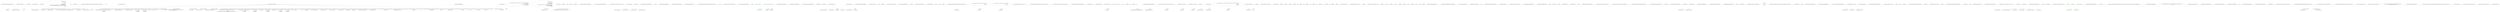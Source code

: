 digraph  {
m0_88 [cluster="QuantConnect.Tests.Brokerages.GDAX.GDAXBrokerageTests.OnMessageFillTest(decimal)", file="GDAXBrokerageTests.cs", label="Entry QuantConnect.Tests.Brokerages.GDAX.GDAXBrokerageTests.OnMessageFillTest(decimal)", span="119-119"];
m0_89 [cluster="QuantConnect.Tests.Brokerages.GDAX.GDAXBrokerageTests.OnMessageFillTest(decimal)", file="GDAXBrokerageTests.cs", label="string json = _matchData", span="121-121"];
m0_94 [cluster="QuantConnect.Tests.Brokerages.GDAX.GDAXBrokerageTests.OnMessageFillTest(decimal)", file="GDAXBrokerageTests.cs", label="GDAXTestsHelpers.AddOrder(_unit, 1, id, orderQuantity)", span="130-130"];
m0_98 [cluster="QuantConnect.Tests.Brokerages.GDAX.GDAXBrokerageTests.OnMessageFillTest(decimal)", file="GDAXBrokerageTests.cs", label="_unit.OrderStatusChanged += (s, e) =>\r\n            {\r\n                Assert.AreEqual(''BTCUSD'', e.Symbol.Value);\r\n                actualFee += e.OrderFee;\r\n                actualQuantity += e.AbsoluteFillQuantity;\r\n\r\n                Assert.AreEqual(actualQuantity != orderQuantity ? Orders.OrderStatus.PartiallyFilled : Orders.OrderStatus.Filled, e.Status);\r\n                Assert.AreEqual(5.23512m, actualQuantity);\r\n                Assert.AreEqual(0.01m, Math.Round(actualFee, 8));\r\n                raised.Set();\r\n            }", span="136-146"];
m0_99 [cluster="QuantConnect.Tests.Brokerages.GDAX.GDAXBrokerageTests.OnMessageFillTest(decimal)", file="GDAXBrokerageTests.cs", label="_unit.OnMessage(_unit, GDAXTestsHelpers.GetArgs(json))", span="148-148"];
m0_101 [cluster="QuantConnect.Tests.Brokerages.GDAX.GDAXBrokerageTests.OnMessageFillTest(decimal)", file="GDAXBrokerageTests.cs", label="Assert.AreEqual(400.23, _unit.Ticks.First().Price)", span="153-153"];
m0_100 [cluster="QuantConnect.Tests.Brokerages.GDAX.GDAXBrokerageTests.OnMessageFillTest(decimal)", file="GDAXBrokerageTests.cs", label="Assert.AreEqual(raised.WaitOne(1000), expectedQuantity != 99)", span="151-151"];
m0_90 [cluster="QuantConnect.Tests.Brokerages.GDAX.GDAXBrokerageTests.OnMessageFillTest(decimal)", file="GDAXBrokerageTests.cs", label="string id = ''132fb6ae-456b-4654-b4e0-d681ac05cea1''", span="122-122"];
m0_92 [cluster="QuantConnect.Tests.Brokerages.GDAX.GDAXBrokerageTests.OnMessageFillTest(decimal)", file="GDAXBrokerageTests.cs", label="json = json.Replace(id, Guid.NewGuid().ToString())", span="126-126"];
m0_93 [cluster="QuantConnect.Tests.Brokerages.GDAX.GDAXBrokerageTests.OnMessageFillTest(decimal)", file="GDAXBrokerageTests.cs", label="decimal orderQuantity = 6.1m", span="129-129"];
m0_95 [cluster="QuantConnect.Tests.Brokerages.GDAX.GDAXBrokerageTests.OnMessageFillTest(decimal)", file="GDAXBrokerageTests.cs", label="ManualResetEvent raised = new ManualResetEvent(false)", span="131-131"];
m0_96 [cluster="QuantConnect.Tests.Brokerages.GDAX.GDAXBrokerageTests.OnMessageFillTest(decimal)", file="GDAXBrokerageTests.cs", label="decimal actualFee = 0", span="133-133"];
m0_97 [cluster="QuantConnect.Tests.Brokerages.GDAX.GDAXBrokerageTests.OnMessageFillTest(decimal)", file="GDAXBrokerageTests.cs", label="decimal actualQuantity = 0", span="134-134"];
m0_91 [cluster="QuantConnect.Tests.Brokerages.GDAX.GDAXBrokerageTests.OnMessageFillTest(decimal)", file="GDAXBrokerageTests.cs", label="expectedQuantity == 99", span="124-124"];
m0_102 [cluster="QuantConnect.Tests.Brokerages.GDAX.GDAXBrokerageTests.OnMessageFillTest(decimal)", file="GDAXBrokerageTests.cs", label="Exit QuantConnect.Tests.Brokerages.GDAX.GDAXBrokerageTests.OnMessageFillTest(decimal)", span="119-119"];
m0_209 [cluster="QuantConnect.Tests.Brokerages.GDAX.GDAXBrokerageTests.GetAccountHoldingsTest()", file="GDAXBrokerageTests.cs", label="Entry QuantConnect.Tests.Brokerages.GDAX.GDAXBrokerageTests.GetAccountHoldingsTest()", span="248-248"];
m0_210 [cluster="QuantConnect.Tests.Brokerages.GDAX.GDAXBrokerageTests.GetAccountHoldingsTest()", file="GDAXBrokerageTests.cs", label="SetupResponse(_holdingData)", span="250-250"];
m0_211 [cluster="QuantConnect.Tests.Brokerages.GDAX.GDAXBrokerageTests.GetAccountHoldingsTest()", file="GDAXBrokerageTests.cs", label="_unit.CachedOrderIDs.TryAdd(1, new Orders.MarketOrder { BrokerId = new List<string> { ''1'' }, Price = 123 })", span="252-252"];
m0_212 [cluster="QuantConnect.Tests.Brokerages.GDAX.GDAXBrokerageTests.GetAccountHoldingsTest()", file="GDAXBrokerageTests.cs", label="var actual = _unit.GetAccountHoldings()", span="254-254"];
m0_213 [cluster="QuantConnect.Tests.Brokerages.GDAX.GDAXBrokerageTests.GetAccountHoldingsTest()", file="GDAXBrokerageTests.cs", label="Assert.AreEqual(2, actual.Count())", span="256-256"];
m0_214 [cluster="QuantConnect.Tests.Brokerages.GDAX.GDAXBrokerageTests.GetAccountHoldingsTest()", file="GDAXBrokerageTests.cs", label="Assert.AreEqual(0.005m, actual.First().Quantity)", span="257-257"];
m0_215 [cluster="QuantConnect.Tests.Brokerages.GDAX.GDAXBrokerageTests.GetAccountHoldingsTest()", file="GDAXBrokerageTests.cs", label="Assert.AreEqual(10m, actual.First().AveragePrice)", span="258-258"];
m0_216 [cluster="QuantConnect.Tests.Brokerages.GDAX.GDAXBrokerageTests.GetAccountHoldingsTest()", file="GDAXBrokerageTests.cs", label="Assert.AreEqual(-0.5m, actual.Last().Quantity)", span="260-260"];
m0_217 [cluster="QuantConnect.Tests.Brokerages.GDAX.GDAXBrokerageTests.GetAccountHoldingsTest()", file="GDAXBrokerageTests.cs", label="Assert.AreEqual(1000m, actual.Last().AveragePrice)", span="261-261"];
m0_218 [cluster="QuantConnect.Tests.Brokerages.GDAX.GDAXBrokerageTests.GetAccountHoldingsTest()", file="GDAXBrokerageTests.cs", label="Exit QuantConnect.Tests.Brokerages.GDAX.GDAXBrokerageTests.GetAccountHoldingsTest()", span="248-248"];
m0_69 [cluster="Unk.Connect", file="GDAXBrokerageTests.cs", label="Entry Unk.Connect", span=""];
m0_57 [cluster="QuantConnect.Tests.Brokerages.GDAX.GDAXBrokerageTests.ConnectTest()", file="GDAXBrokerageTests.cs", label="Entry QuantConnect.Tests.Brokerages.GDAX.GDAXBrokerageTests.ConnectTest()", span="97-97"];
m0_58 [cluster="QuantConnect.Tests.Brokerages.GDAX.GDAXBrokerageTests.ConnectTest()", file="GDAXBrokerageTests.cs", label="_wss.Setup(m => m.Connect()).Verifiable()", span="99-99"];
m0_59 [cluster="QuantConnect.Tests.Brokerages.GDAX.GDAXBrokerageTests.ConnectTest()", file="GDAXBrokerageTests.cs", label="_wss.Setup(m => m.IsOpen).Returns(true)", span="100-100"];
m0_60 [cluster="QuantConnect.Tests.Brokerages.GDAX.GDAXBrokerageTests.ConnectTest()", file="GDAXBrokerageTests.cs", label="_unit.Connect()", span="102-102"];
m0_61 [cluster="QuantConnect.Tests.Brokerages.GDAX.GDAXBrokerageTests.ConnectTest()", file="GDAXBrokerageTests.cs", label="_wss.Verify()", span="103-103"];
m0_62 [cluster="QuantConnect.Tests.Brokerages.GDAX.GDAXBrokerageTests.ConnectTest()", file="GDAXBrokerageTests.cs", label="Exit QuantConnect.Tests.Brokerages.GDAX.GDAXBrokerageTests.ConnectTest()", span="97-97"];
m0_180 [cluster="QuantConnect.Brokerages.GDAX.GDAXBrokerage.GetOpenOrders()", file="GDAXBrokerageTests.cs", label="Entry QuantConnect.Brokerages.GDAX.GDAXBrokerage.GetOpenOrders()", span="138-138"];
m0_106 [cluster="QuantConnect.Tests.Brokerages.GDAX.GDAXTestsHelpers.AddOrder(QuantConnect.Brokerages.GDAX.GDAXBrokerage, int, string, decimal)", file="GDAXBrokerageTests.cs", label="Entry QuantConnect.Tests.Brokerages.GDAX.GDAXTestsHelpers.AddOrder(QuantConnect.Brokerages.GDAX.GDAXBrokerage, int, string, decimal)", span="25-25"];
m0_49 [cluster="Unk.IsTrue", file="GDAXBrokerageTests.cs", label="Entry Unk.IsTrue", span=""];
m0_179 [cluster="System.Collections.Concurrent.ConcurrentDictionary<TKey, TValue>.TryAdd(TKey, TValue)", file="GDAXBrokerageTests.cs", label="Entry System.Collections.Concurrent.ConcurrentDictionary<TKey, TValue>.TryAdd(TKey, TValue)", span="0-0"];
m0_248 [cluster="QuantConnect.Tests.Brokerages.GDAX.GDAXBrokerageTests.SubscribeTest()", file="GDAXBrokerageTests.cs", label="Entry QuantConnect.Tests.Brokerages.GDAX.GDAXBrokerageTests.SubscribeTest()", span="292-292"];
m0_249 [cluster="QuantConnect.Tests.Brokerages.GDAX.GDAXBrokerageTests.SubscribeTest()", color=green, community=0, file="GDAXBrokerageTests.cs", label="string actual = null", prediction=0, span="294-294"];
m0_250 [cluster="QuantConnect.Tests.Brokerages.GDAX.GDAXBrokerageTests.SubscribeTest()", color=green, community=0, file="GDAXBrokerageTests.cs", label="string expected = ''[\''BTC-USD\'',\''BTC-ETH\'']''", prediction=1, span="295-295"];
m0_251 [cluster="QuantConnect.Tests.Brokerages.GDAX.GDAXBrokerageTests.SubscribeTest()", color=green, community=0, file="GDAXBrokerageTests.cs", label="_wss.Setup(w => w.Send(It.IsAny<string>())).Callback<string>(c => actual = c)", prediction=1, span="296-296"];
m0_254 [cluster="QuantConnect.Tests.Brokerages.GDAX.GDAXBrokerageTests.SubscribeTest()", color=green, community=0, file="GDAXBrokerageTests.cs", label="StringAssert.Contains(expected, actual)", prediction=1, span="303-303"];
m0_252 [cluster="QuantConnect.Tests.Brokerages.GDAX.GDAXBrokerageTests.SubscribeTest()", color=green, community=0, file="GDAXBrokerageTests.cs", label="_unit.Ticks.Clear()", prediction=4, span="298-298"];
m0_253 [cluster="QuantConnect.Tests.Brokerages.GDAX.GDAXBrokerageTests.SubscribeTest()", color=green, community=0, file="GDAXBrokerageTests.cs", label="_unit.Subscribe(Mock.Of<LiveNodePacket>(), new[] { Symbol.Create(''BTCUSD'', SecurityType.Forex, Market.GDAX), Symbol.Create(''GBPUSD'', SecurityType.Forex, Market.GDAX),\r\n                Symbol.Create(''BTCETH'', SecurityType.Forex, Market.GDAX)})", prediction=4, span="300-301"];
m0_255 [cluster="QuantConnect.Tests.Brokerages.GDAX.GDAXBrokerageTests.SubscribeTest()", color=green, community=0, file="GDAXBrokerageTests.cs", label="Assert.AreEqual(2, _unit.Ticks.Count())", prediction=4, span="305-305"];
m0_256 [cluster="QuantConnect.Tests.Brokerages.GDAX.GDAXBrokerageTests.SubscribeTest()", color=green, community=0, file="GDAXBrokerageTests.cs", label="Assert.AreEqual(333.98, _unit.Ticks.First().BidPrice)", prediction=4, span="306-306"];
m0_257 [cluster="QuantConnect.Tests.Brokerages.GDAX.GDAXBrokerageTests.SubscribeTest()", color=green, community=0, file="GDAXBrokerageTests.cs", label="Assert.AreEqual(333.99, _unit.Ticks.First().AskPrice)", prediction=4, span="307-307"];
m0_258 [cluster="QuantConnect.Tests.Brokerages.GDAX.GDAXBrokerageTests.SubscribeTest()", color=green, community=0, file="GDAXBrokerageTests.cs", label="Assert.AreEqual(333.985, _unit.Ticks.First().Price)", prediction=4, span="308-308"];
m0_259 [cluster="QuantConnect.Tests.Brokerages.GDAX.GDAXBrokerageTests.SubscribeTest()", file="GDAXBrokerageTests.cs", label="Exit QuantConnect.Tests.Brokerages.GDAX.GDAXBrokerageTests.SubscribeTest()", span="292-292"];
m0_219 [cluster="QuantConnect.Brokerages.GDAX.GDAXBrokerage.GetAccountHoldings()", file="GDAXBrokerageTests.cs", label="Entry QuantConnect.Brokerages.GDAX.GDAXBrokerage.GetAccountHoldings()", span="207-207"];
m0_190 [cluster="QuantConnect.Tests.Brokerages.GDAX.GDAXBrokerageTests.GetCashBalanceTest()", file="GDAXBrokerageTests.cs", label="Entry QuantConnect.Tests.Brokerages.GDAX.GDAXBrokerageTests.GetCashBalanceTest()", span="230-230"];
m0_191 [cluster="QuantConnect.Tests.Brokerages.GDAX.GDAXBrokerageTests.GetCashBalanceTest()", file="GDAXBrokerageTests.cs", label="SetupResponse(_accountsData)", span="232-232"];
m0_192 [cluster="QuantConnect.Tests.Brokerages.GDAX.GDAXBrokerageTests.GetCashBalanceTest()", file="GDAXBrokerageTests.cs", label="var actual = _unit.GetCashBalance()", span="234-234"];
m0_193 [cluster="QuantConnect.Tests.Brokerages.GDAX.GDAXBrokerageTests.GetCashBalanceTest()", file="GDAXBrokerageTests.cs", label="Assert.AreEqual(2, actual.Count())", span="236-236"];
m0_196 [cluster="QuantConnect.Tests.Brokerages.GDAX.GDAXBrokerageTests.GetCashBalanceTest()", file="GDAXBrokerageTests.cs", label="Assert.AreEqual(80.2301373066930000m, usd.Amount)", span="241-241"];
m0_197 [cluster="QuantConnect.Tests.Brokerages.GDAX.GDAXBrokerageTests.GetCashBalanceTest()", file="GDAXBrokerageTests.cs", label="Assert.AreEqual(1, usd.ConversionRate)", span="242-242"];
m0_198 [cluster="QuantConnect.Tests.Brokerages.GDAX.GDAXBrokerageTests.GetCashBalanceTest()", file="GDAXBrokerageTests.cs", label="Assert.AreEqual(1.1, btc.Amount)", span="243-243"];
m0_199 [cluster="QuantConnect.Tests.Brokerages.GDAX.GDAXBrokerageTests.GetCashBalanceTest()", file="GDAXBrokerageTests.cs", label="Assert.AreEqual(333.985m, btc.ConversionRate)", span="244-244"];
m0_194 [cluster="QuantConnect.Tests.Brokerages.GDAX.GDAXBrokerageTests.GetCashBalanceTest()", file="GDAXBrokerageTests.cs", label="var usd = actual.Single(a => a.Symbol == ''USD'')", span="238-238"];
m0_195 [cluster="QuantConnect.Tests.Brokerages.GDAX.GDAXBrokerageTests.GetCashBalanceTest()", file="GDAXBrokerageTests.cs", label="var btc = actual.Single(a => a.Symbol == ''BTC'')", span="239-239"];
m0_200 [cluster="QuantConnect.Tests.Brokerages.GDAX.GDAXBrokerageTests.GetCashBalanceTest()", file="GDAXBrokerageTests.cs", label="Exit QuantConnect.Tests.Brokerages.GDAX.GDAXBrokerageTests.GetCashBalanceTest()", span="230-230"];
m0_8 [cluster="QuantConnect.Tests.Brokerages.GDAX.GDAXBrokerageTests.Setup()", color=green, community=0, file="GDAXBrokerageTests.cs", label="_tickerData = File.ReadAllText(''TestData//gdax_ticker.txt'')", prediction=10, span="60-60"];
m0_157 [cluster="Unk.Any", file="GDAXBrokerageTests.cs", label="Entry Unk.Any", span=""];
m0_23 [cluster="System.Math.Sign(int)", file="GDAXBrokerageTests.cs", label="Entry System.Math.Sign(int)", span="0-0"];
m0_9 [cluster="QuantConnect.Tests.Brokerages.GDAX.GDAXBrokerageTests.Setup()", file="GDAXBrokerageTests.cs", label="_symbol = Symbol.Create(''BTCUSD'', SecurityType.Forex, Market.GDAX)", span="62-62"];
m0_201 [cluster="QuantConnect.Brokerages.GDAX.GDAXBrokerage.GetCashBalance()", file="GDAXBrokerageTests.cs", label="Entry QuantConnect.Brokerages.GDAX.GDAXBrokerage.GetCashBalance()", span="253-253"];
m0_11 [cluster="QuantConnect.Tests.Brokerages.GDAX.GDAXBrokerageTests.Setup()", file="GDAXBrokerageTests.cs", label="_rest.Setup(m => m.Execute(It.Is<IRestRequest>(r => r.Resource.StartsWith(''/orders/'' + _brokerId) || r.Resource.StartsWith(''/orders/'' + _matchBrokerId))))\r\n            .Returns(new RestSharp.RestResponse\r\n            {\r\n                Content = File.ReadAllText(''TestData//gdax_orderById.txt''),\r\n                StatusCode = HttpStatusCode.OK\r\n            })", span="70-75"];
m0_156 [cluster="Unk.SelectMany", file="GDAXBrokerageTests.cs", label="Entry Unk.SelectMany", span=""];
m0_112 [cluster="System.Collections.Generic.IEnumerable<TSource>.First<TSource>()", file="GDAXBrokerageTests.cs", label="Entry System.Collections.Generic.IEnumerable<TSource>.First<TSource>()", span="0-0"];
m0_110 [cluster="System.Threading.WaitHandle.WaitOne(int)", file="GDAXBrokerageTests.cs", label="Entry System.Threading.WaitHandle.WaitOne(int)", span="0-0"];
m0_18 [cluster="Unk.Returns", file="GDAXBrokerageTests.cs", label="Entry Unk.Returns", span=""];
m0_161 [cluster="Unk.Where", file="GDAXBrokerageTests.cs", label="Entry Unk.Where", span=""];
m0_63 [cluster="Unk.Verifiable", file="GDAXBrokerageTests.cs", label="Entry Unk.Verifiable", span=""];
m0_220 [cluster="QuantConnect.Tests.Brokerages.GDAX.GDAXBrokerageTests.CancelOrderTest(System.Net.HttpStatusCode, System.Net.HttpStatusCode, bool)", file="GDAXBrokerageTests.cs", label="Entry QuantConnect.Tests.Brokerages.GDAX.GDAXBrokerageTests.CancelOrderTest(System.Net.HttpStatusCode, System.Net.HttpStatusCode, bool)", span="267-267"];
m0_221 [cluster="QuantConnect.Tests.Brokerages.GDAX.GDAXBrokerageTests.CancelOrderTest(System.Net.HttpStatusCode, System.Net.HttpStatusCode, bool)", file="GDAXBrokerageTests.cs", label="_rest.Setup(m => m.Execute(It.Is<IRestRequest>(r => !r.Resource.EndsWith(''1'')))).Returns(new RestSharp.RestResponse\r\n            {\r\n                StatusCode = code\r\n            })", span="269-272"];
m0_222 [cluster="QuantConnect.Tests.Brokerages.GDAX.GDAXBrokerageTests.CancelOrderTest(System.Net.HttpStatusCode, System.Net.HttpStatusCode, bool)", file="GDAXBrokerageTests.cs", label="_rest.Setup(m => m.Execute(It.Is<IRestRequest>(r => !r.Resource.EndsWith(''2'')))).Returns(new RestSharp.RestResponse\r\n            {\r\n                StatusCode = code2\r\n            })", span="274-277"];
m0_223 [cluster="QuantConnect.Tests.Brokerages.GDAX.GDAXBrokerageTests.CancelOrderTest(System.Net.HttpStatusCode, System.Net.HttpStatusCode, bool)", file="GDAXBrokerageTests.cs", label="var actual = _unit.CancelOrder(new Orders.LimitOrder { BrokerId = new List<string> { ''1'', ''2'' } })", span="279-279"];
m0_224 [cluster="QuantConnect.Tests.Brokerages.GDAX.GDAXBrokerageTests.CancelOrderTest(System.Net.HttpStatusCode, System.Net.HttpStatusCode, bool)", file="GDAXBrokerageTests.cs", label="Assert.AreEqual(expected, actual)", span="281-281"];
m0_225 [cluster="QuantConnect.Tests.Brokerages.GDAX.GDAXBrokerageTests.CancelOrderTest(System.Net.HttpStatusCode, System.Net.HttpStatusCode, bool)", file="GDAXBrokerageTests.cs", label="Exit QuantConnect.Tests.Brokerages.GDAX.GDAXBrokerageTests.CancelOrderTest(System.Net.HttpStatusCode, System.Net.HttpStatusCode, bool)", span="267-267"];
m0_144 [cluster="QuantConnect.Orders.LimitOrder.LimitOrder(QuantConnect.Symbol, decimal, decimal, System.DateTime, string)", file="GDAXBrokerageTests.cs", label="Entry QuantConnect.Orders.LimitOrder.LimitOrder(QuantConnect.Symbol, decimal, decimal, System.DateTime, string)", span="53-53"];
m0_131 [cluster="QuantConnect.Brokerages.GDAX.GDAXBrokerage.GetAuthenticationToken(string, string, string)", file="GDAXBrokerageTests.cs", label="Entry QuantConnect.Brokerages.GDAX.GDAXBrokerage.GetAuthenticationToken(string, string, string)", span="69-69"];
m0_178 [cluster="System.Collections.Generic.List<T>.List()", file="GDAXBrokerageTests.cs", label="Entry System.Collections.Generic.List<T>.List()", span="0-0"];
m0_226 [cluster="QuantConnect.Orders.LimitOrder.LimitOrder()", file="GDAXBrokerageTests.cs", label="Entry QuantConnect.Orders.LimitOrder.LimitOrder()", span="41-41"];
m0_162 [cluster="lambda expression", file="GDAXBrokerageTests.cs", label="Entry lambda expression", span="188-188"];
m0_263 [cluster="lambda expression", file="GDAXBrokerageTests.cs", label="Entry lambda expression", span="296-296"];
m0_267 [cluster="lambda expression", file="GDAXBrokerageTests.cs", label="Entry lambda expression", span="296-296"];
m0_264 [cluster="lambda expression", color=green, community=0, file="GDAXBrokerageTests.cs", label="w.Send(It.IsAny<string>())", prediction=11, span="296-296"];
m0_265 [cluster="lambda expression", file="GDAXBrokerageTests.cs", label="Exit lambda expression", span="296-296"];
m0_268 [cluster="lambda expression", color=green, community=0, file="GDAXBrokerageTests.cs", label="actual = c", prediction=12, span="296-296"];
m0_269 [cluster="lambda expression", file="GDAXBrokerageTests.cs", label="Exit lambda expression", span="296-296"];
m0_152 [cluster="lambda expression", file="GDAXBrokerageTests.cs", label="Assert.IsTrue(orderId == null || _unit.CachedOrderIDs.SelectMany(c => c.Value.BrokerId.Where(b => b == _brokerId)).Any())", span="188-188"];
m0_245 [cluster="lambda expression", file="GDAXBrokerageTests.cs", label="_unit.UpdateOrder(new LimitOrder())", span="288-288"];
m0_20 [cluster="QuantConnect.Algorithm.Examples.MarginCallEventsAlgorithm.OnMarginCall(System.Collections.Generic.List<QuantConnect.Orders.Order>)", file="GDAXBrokerageTests.cs", label=orders, span="66-66"];
m0_29 [cluster="QuantConnect.Algorithm.Examples.MarginCallEventsAlgorithm.OnMarginCallWarning()", file="GDAXBrokerageTests.cs", label="Exit QuantConnect.Algorithm.Examples.MarginCallEventsAlgorithm.OnMarginCallWarning()", span="76-76"];
m0_38 [cluster="lambda expression", file="GDAXBrokerageTests.cs", label="m.Execute(It.Is<IRestRequest>(r => !r.Resource.StartsWith(''/products/'') && !r.Resource.StartsWith(''/orders/'' + _brokerId)))", span="80-80"];
m0_229 [cluster="lambda expression", file="GDAXBrokerageTests.cs", label="m.Execute(It.Is<IRestRequest>(r => !r.Resource.EndsWith(''1'')))", span="269-269"];
m0_236 [cluster="lambda expression", file="GDAXBrokerageTests.cs", label="m.Execute(It.Is<IRestRequest>(r => !r.Resource.EndsWith(''2'')))", span="274-274"];
m0_117 [cluster="lambda expression", file="GDAXBrokerageTests.cs", label="Assert.AreEqual(actualQuantity != orderQuantity ? Orders.OrderStatus.PartiallyFilled : Orders.OrderStatus.Filled, e.Status)", span="142-142"];
m0_114 [cluster="lambda expression", file="GDAXBrokerageTests.cs", label="Assert.AreEqual(''BTCUSD'', e.Symbol.Value)", span="138-138"];
m0_119 [cluster="lambda expression", file="GDAXBrokerageTests.cs", label="Assert.AreEqual(0.01m, Math.Round(actualFee, 8))", span="144-144"];
m0_118 [cluster="lambda expression", file="GDAXBrokerageTests.cs", label="Assert.AreEqual(5.23512m, actualQuantity)", span="143-143"];
m0_147 [cluster="lambda expression", file="GDAXBrokerageTests.cs", label="Assert.AreEqual(status, e.Status)", span="182-182"];
m0_149 [cluster="lambda expression", file="GDAXBrokerageTests.cs", label="Assert.AreEqual(''BTCUSD'', e.Symbol.Value)", span="185-185"];
m0_150 [cluster="lambda expression", file="GDAXBrokerageTests.cs", label="Assert.AreEqual(0.11, e.OrderFee)", span="186-186"];
m0_19 [cluster="QuantConnect.Algorithm.Examples.MarginCallEventsAlgorithm.OnMarginCall(System.Collections.Generic.List<QuantConnect.Orders.Order>)", file="GDAXBrokerageTests.cs", label="Entry QuantConnect.Algorithm.Examples.MarginCallEventsAlgorithm.OnMarginCall(System.Collections.Generic.List<QuantConnect.Orders.Order>)", span="61-61"];
m0_28 [cluster="QuantConnect.Algorithm.Examples.MarginCallEventsAlgorithm.OnMarginCallWarning()", file="GDAXBrokerageTests.cs", label="MarketOrder(''SPY'', shares)", span="85-85"];
m0_37 [cluster="lambda expression", file="GDAXBrokerageTests.cs", label="Entry lambda expression", span="80-80"];
m0_51 [cluster="lambda expression", file="GDAXBrokerageTests.cs", label="Entry lambda expression", span="90-90"];
m0_54 [cluster="lambda expression", file="GDAXBrokerageTests.cs", label="Entry lambda expression", span="92-92"];
m0_66 [cluster="lambda expression", file="GDAXBrokerageTests.cs", label="Entry lambda expression", span="99-99"];
m0_70 [cluster="lambda expression", file="GDAXBrokerageTests.cs", label="Entry lambda expression", span="100-100"];
m0_81 [cluster="lambda expression", file="GDAXBrokerageTests.cs", label="Entry lambda expression", span="109-109"];
m0_85 [cluster="lambda expression", file="GDAXBrokerageTests.cs", label="Entry lambda expression", span="110-110"];
m0_115 [cluster="lambda expression", file="GDAXBrokerageTests.cs", label="actualFee += e.OrderFee", span="139-139"];
m0_116 [cluster="lambda expression", file="GDAXBrokerageTests.cs", label="actualQuantity += e.AbsoluteFillQuantity", span="140-140"];
m0_151 [cluster="lambda expression", file="GDAXBrokerageTests.cs", label="Assert.That((quantity > 0 && e.Direction == Orders.OrderDirection.Buy) || (quantity < 0 && e.Direction == Orders.OrderDirection.Sell))", span="187-187"];
m0_153 [cluster="lambda expression", file="GDAXBrokerageTests.cs", label="raised.Set()", span="190-190"];
m0_158 [cluster="lambda expression", file="GDAXBrokerageTests.cs", label="Entry lambda expression", span="188-188"];
m0_228 [cluster="lambda expression", file="GDAXBrokerageTests.cs", label="Entry lambda expression", span="269-269"];
m0_235 [cluster="lambda expression", file="GDAXBrokerageTests.cs", label="Entry lambda expression", span="274-274"];
m0_244 [cluster="lambda expression", file="GDAXBrokerageTests.cs", label="Entry lambda expression", span="288-288"];
m0_246 [cluster="lambda expression", file="GDAXBrokerageTests.cs", label="Exit lambda expression", span="288-288"];
m0_21 [cluster="QuantConnect.Algorithm.Examples.MarginCallEventsAlgorithm.OnMarginCall(System.Collections.Generic.List<QuantConnect.Orders.Order>)", file="GDAXBrokerageTests.cs", label="order.Quantity = (int)(Math.Sign(order.Quantity) * order.AbsoluteQuantity * 1.1m)", span="69-69"];
m0_24 [cluster="QuantConnect.Algorithm.Examples.MarginCallEventsAlgorithm.OnMarginCallWarning()", file="GDAXBrokerageTests.cs", label="Entry QuantConnect.Algorithm.Examples.MarginCallEventsAlgorithm.OnMarginCallWarning()", span="76-76"];
m0_30 [cluster="string.Format(string, object, object)", file="GDAXBrokerageTests.cs", label="Entry string.Format(string, object, object)", span="0-0"];
m0_31 [cluster="QuantConnect.Algorithm.QCAlgorithm.Error(string)", file="GDAXBrokerageTests.cs", label="Entry QuantConnect.Algorithm.QCAlgorithm.Error(string)", span="897-897"];
m0_39 [cluster="lambda expression", file="GDAXBrokerageTests.cs", label="Exit lambda expression", span="80-80"];
m0_40 [cluster="lambda expression", file="GDAXBrokerageTests.cs", label="Entry lambda expression", span="80-80"];
m0_230 [cluster="lambda expression", file="GDAXBrokerageTests.cs", label="Exit lambda expression", span="269-269"];
m0_231 [cluster="lambda expression", file="GDAXBrokerageTests.cs", label="Entry lambda expression", span="269-269"];
m0_237 [cluster="lambda expression", file="GDAXBrokerageTests.cs", label="Exit lambda expression", span="274-274"];
m0_238 [cluster="lambda expression", file="GDAXBrokerageTests.cs", label="Entry lambda expression", span="274-274"];
m0_113 [cluster="lambda expression", file="GDAXBrokerageTests.cs", label="Entry lambda expression", span="136-146"];
m0_120 [cluster="lambda expression", file="GDAXBrokerageTests.cs", label="raised.Set()", span="145-145"];
m0_146 [cluster="lambda expression", file="GDAXBrokerageTests.cs", label="Entry lambda expression", span="180-191"];
m0_148 [cluster="lambda expression", file="GDAXBrokerageTests.cs", label="orderId != null", span="183-183"];
m0_53 [cluster="lambda expression", file="GDAXBrokerageTests.cs", label="Exit lambda expression", span="90-90"];
m0_52 [cluster="lambda expression", file="GDAXBrokerageTests.cs", label="w.IsOpen", span="90-90"];
m0_56 [cluster="lambda expression", file="GDAXBrokerageTests.cs", label="Exit lambda expression", span="92-92"];
m0_55 [cluster="lambda expression", file="GDAXBrokerageTests.cs", label="w.IsOpen", span="92-92"];
m0_68 [cluster="lambda expression", file="GDAXBrokerageTests.cs", label="Exit lambda expression", span="99-99"];
m0_67 [cluster="lambda expression", file="GDAXBrokerageTests.cs", label="m.Connect()", span="99-99"];
m0_72 [cluster="lambda expression", file="GDAXBrokerageTests.cs", label="Exit lambda expression", span="100-100"];
m0_71 [cluster="lambda expression", file="GDAXBrokerageTests.cs", label="m.IsOpen", span="100-100"];
m0_83 [cluster="lambda expression", file="GDAXBrokerageTests.cs", label="Exit lambda expression", span="109-109"];
m0_82 [cluster="lambda expression", file="GDAXBrokerageTests.cs", label="m.Close()", span="109-109"];
m0_87 [cluster="lambda expression", file="GDAXBrokerageTests.cs", label="Exit lambda expression", span="110-110"];
m0_86 [cluster="lambda expression", file="GDAXBrokerageTests.cs", label="m.IsOpen", span="110-110"];
m0_154 [cluster="lambda expression", file="GDAXBrokerageTests.cs", label="Exit lambda expression", span="180-191"];
m0_160 [cluster="lambda expression", file="GDAXBrokerageTests.cs", label="Exit lambda expression", span="188-188"];
m0_159 [cluster="lambda expression", file="GDAXBrokerageTests.cs", label="c.Value.BrokerId.Where(b => b == _brokerId)", span="188-188"];
m0_203 [cluster="lambda expression", file="GDAXBrokerageTests.cs", label="Entry lambda expression", span="238-238"];
m0_206 [cluster="lambda expression", file="GDAXBrokerageTests.cs", label="Entry lambda expression", span="239-239"];
m0_26 [cluster="QuantConnect.Algorithm.Examples.MarginCallEventsAlgorithm.OnMarginCallWarning()", file="GDAXBrokerageTests.cs", label="var shares = (int)(-spyHoldings * .005m)", span="83-83"];
m0_25 [cluster="QuantConnect.Algorithm.Examples.MarginCallEventsAlgorithm.OnMarginCallWarning()", file="GDAXBrokerageTests.cs", label="var spyHoldings = Securities[''SPY''].Holdings.Quantity", span="82-82"];
m0_33 [cluster="lambda expression", file="GDAXBrokerageTests.cs", label="QuantConnect.Algorithm.Examples.MarginCallEventsAlgorithm", span=""];
m0_32 [cluster="QuantConnect.Algorithm.QCAlgorithm.MarketOrder(string, int, bool, string)", file="GDAXBrokerageTests.cs", label="Entry QuantConnect.Algorithm.QCAlgorithm.MarketOrder(string, int, bool, string)", span="163-163"];
m0_42 [cluster="lambda expression", file="GDAXBrokerageTests.cs", label="Exit lambda expression", span="80-80"];
m0_41 [cluster="lambda expression", file="GDAXBrokerageTests.cs", label="!r.Resource.StartsWith(''/products/'') && !r.Resource.StartsWith(''/orders/'' + _brokerId)", span="80-80"];
m0_233 [cluster="lambda expression", file="GDAXBrokerageTests.cs", label="Exit lambda expression", span="269-269"];
m0_232 [cluster="lambda expression", file="GDAXBrokerageTests.cs", label="!r.Resource.EndsWith(''1'')", span="269-269"];
m0_240 [cluster="lambda expression", file="GDAXBrokerageTests.cs", label="Exit lambda expression", span="274-274"];
m0_239 [cluster="lambda expression", file="GDAXBrokerageTests.cs", label="!r.Resource.EndsWith(''2'')", span="274-274"];
m0_121 [cluster="lambda expression", file="GDAXBrokerageTests.cs", label="Exit lambda expression", span="136-146"];
m0_205 [cluster="lambda expression", file="GDAXBrokerageTests.cs", label="Exit lambda expression", span="238-238"];
m0_204 [cluster="lambda expression", file="GDAXBrokerageTests.cs", label="a.Symbol == ''USD''", span="238-238"];
m0_208 [cluster="lambda expression", file="GDAXBrokerageTests.cs", label="Exit lambda expression", span="239-239"];
m0_207 [cluster="lambda expression", file="GDAXBrokerageTests.cs", label="a.Symbol == ''BTC''", span="239-239"];
m0_163 [cluster="lambda expression", file="GDAXBrokerageTests.cs", label="b == _brokerId", span="188-188"];
m0_164 [cluster="lambda expression", file="GDAXBrokerageTests.cs", label="Exit lambda expression", span="188-188"];
m0_0 [cluster="QuantConnect.Algorithm.Examples.MarginCallEventsAlgorithm.Initialize()", file="GDAXBrokerageTests.cs", label="Entry QuantConnect.Algorithm.Examples.MarginCallEventsAlgorithm.Initialize()", span="32-32"];
m0_7 [cluster="QuantConnect.Algorithm.QCAlgorithm.SetStartDate(int, int, int)", file="GDAXBrokerageTests.cs", label="Entry QuantConnect.Algorithm.QCAlgorithm.SetStartDate(int, int, int)", span="548-548"];
m0_1 [cluster="QuantConnect.Algorithm.Examples.MarginCallEventsAlgorithm.Initialize()", file="GDAXBrokerageTests.cs", label="SetStartDate(2013, 10, 01)", span="34-34"];
m0_2 [cluster="QuantConnect.Algorithm.Examples.MarginCallEventsAlgorithm.Initialize()", file="GDAXBrokerageTests.cs", label="SetEndDate(2013, 12, 11)", span="35-35"];
m0_3 [cluster="QuantConnect.Algorithm.Examples.MarginCallEventsAlgorithm.Initialize()", file="GDAXBrokerageTests.cs", label="SetCash(100000)", span="36-36"];
m0_4 [cluster="QuantConnect.Algorithm.Examples.MarginCallEventsAlgorithm.Initialize()", file="GDAXBrokerageTests.cs", label="AddSecurity(SecurityType.Equity, ''SPY'', Resolution.Second)", span="38-38"];
m0_5 [cluster="QuantConnect.Algorithm.Examples.MarginCallEventsAlgorithm.Initialize()", file="GDAXBrokerageTests.cs", label="Securities[''SPY''].SetLeverage(100)", span="41-41"];
m0_6 [cluster="QuantConnect.Algorithm.Examples.MarginCallEventsAlgorithm.Initialize()", file="GDAXBrokerageTests.cs", label="Exit QuantConnect.Algorithm.Examples.MarginCallEventsAlgorithm.Initialize()", span="32-32"];
m0_10 [cluster="QuantConnect.Algorithm.QCAlgorithm.AddSecurity(QuantConnect.SecurityType, string, QuantConnect.Resolution, bool, bool)", file="GDAXBrokerageTests.cs", label="Entry QuantConnect.Algorithm.QCAlgorithm.AddSecurity(QuantConnect.SecurityType, string, QuantConnect.Resolution, bool, bool)", span="728-728"];
m0_12 [cluster="QuantConnect.Algorithm.Examples.MarginCallEventsAlgorithm.OnData(QuantConnect.Data.Market.TradeBars)", file="GDAXBrokerageTests.cs", label="Entry QuantConnect.Algorithm.Examples.MarginCallEventsAlgorithm.OnData(QuantConnect.Data.Market.TradeBars)", span="48-48"];
m0_107 [cluster="System.Threading.ManualResetEvent.ManualResetEvent(bool)", file="GDAXBrokerageTests.cs", label="Entry System.Threading.ManualResetEvent.ManualResetEvent(bool)", span="0-0"];
m0_64 [cluster="QuantConnect.Brokerages.BaseWebsocketsBrokerage.Connect()", file="GDAXBrokerageTests.cs", label="Entry QuantConnect.Brokerages.BaseWebsocketsBrokerage.Connect()", span="100-100"];
m0_22 [cluster="Unk.>", file="GDAXBrokerageTests.cs", label="Entry Unk.>", span=""];
m0_227 [cluster="QuantConnect.Brokerages.GDAX.GDAXBrokerage.CancelOrder(QuantConnect.Orders.Order)", file="GDAXBrokerageTests.cs", label="Entry QuantConnect.Brokerages.GDAX.GDAXBrokerage.CancelOrder(QuantConnect.Orders.Order)", span="110-110"];
m0_177 [cluster="QuantConnect.Orders.MarketOrder.MarketOrder()", file="GDAXBrokerageTests.cs", label="Entry QuantConnect.Orders.MarketOrder.MarketOrder()", span="28-28"];
m0_241 [cluster="QuantConnect.Tests.Brokerages.GDAX.GDAXBrokerageTests.UpdateOrderTest()", file="GDAXBrokerageTests.cs", label="Entry QuantConnect.Tests.Brokerages.GDAX.GDAXBrokerageTests.UpdateOrderTest()", span="286-286"];
m0_242 [cluster="QuantConnect.Tests.Brokerages.GDAX.GDAXBrokerageTests.UpdateOrderTest()", file="GDAXBrokerageTests.cs", label="Assert.Throws<NotSupportedException>(() => _unit.UpdateOrder(new LimitOrder()))", span="288-288"];
m0_243 [cluster="QuantConnect.Tests.Brokerages.GDAX.GDAXBrokerageTests.UpdateOrderTest()", file="GDAXBrokerageTests.cs", label="Exit QuantConnect.Tests.Brokerages.GDAX.GDAXBrokerageTests.UpdateOrderTest()", span="286-286"];
m0_108 [cluster="QuantConnect.Tests.Brokerages.GDAX.GDAXTestsHelpers.GetArgs(string)", file="GDAXBrokerageTests.cs", label="Entry QuantConnect.Tests.Brokerages.GDAX.GDAXTestsHelpers.GetArgs(string)", span="32-32"];
m0_266 [cluster="Unk.Send", file="GDAXBrokerageTests.cs", label="Entry Unk.Send", span=""];
m0_103 [cluster="System.Guid.NewGuid()", file="GDAXBrokerageTests.cs", label="Entry System.Guid.NewGuid()", span="0-0"];
m0_234 [cluster="Unk.EndsWith", file="GDAXBrokerageTests.cs", label="Entry Unk.EndsWith", span=""];
m0_123 [cluster="System.Threading.EventWaitHandle.Set()", file="GDAXBrokerageTests.cs", label="Entry System.Threading.EventWaitHandle.Set()", span="0-0"];
m0_260 [cluster="System.Collections.Generic.List<T>.Clear()", file="GDAXBrokerageTests.cs", label="Entry System.Collections.Generic.List<T>.Clear()", span="0-0"];
m0_65 [cluster="Unk.Verify", file="GDAXBrokerageTests.cs", label="Entry Unk.Verify", span=""];
m0_189 [cluster="QuantConnect.Brokerages.GDAX.GDAXBrokerage.GetTick(QuantConnect.Symbol)", file="GDAXBrokerageTests.cs", label="Entry QuantConnect.Brokerages.GDAX.GDAXBrokerage.GetTick(QuantConnect.Symbol)", span="216-216"];
m0_247 [cluster="QuantConnect.Brokerages.GDAX.GDAXBrokerage.UpdateOrder(QuantConnect.Orders.Order)", file="GDAXBrokerageTests.cs", label="Entry QuantConnect.Brokerages.GDAX.GDAXBrokerage.UpdateOrder(QuantConnect.Orders.Order)", span="100-100"];
m0_34 [cluster="QuantConnect.Tests.Brokerages.GDAX.GDAXBrokerageTests.SetupResponse(string, System.Net.HttpStatusCode)", file="GDAXBrokerageTests.cs", label="Entry QuantConnect.Tests.Brokerages.GDAX.GDAXBrokerageTests.SetupResponse(string, System.Net.HttpStatusCode)", span="78-78"];
m0_35 [cluster="QuantConnect.Tests.Brokerages.GDAX.GDAXBrokerageTests.SetupResponse(string, System.Net.HttpStatusCode)", file="GDAXBrokerageTests.cs", label="_rest.Setup(m => m.Execute(It.Is<IRestRequest>(r => !r.Resource.StartsWith(''/products/'') && !r.Resource.StartsWith(''/orders/'' + _brokerId)))).Returns(new RestSharp.RestResponse\r\n            {\r\n                Content = body,\r\n                StatusCode = httpStatus\r\n            })", span="80-84"];
m0_36 [cluster="QuantConnect.Tests.Brokerages.GDAX.GDAXBrokerageTests.SetupResponse(string, System.Net.HttpStatusCode)", file="GDAXBrokerageTests.cs", label="Exit QuantConnect.Tests.Brokerages.GDAX.GDAXBrokerageTests.SetupResponse(string, System.Net.HttpStatusCode)", span="78-78"];
m0_145 [cluster="QuantConnect.Brokerages.GDAX.GDAXBrokerage.PlaceOrder(QuantConnect.Orders.Order)", file="GDAXBrokerageTests.cs", label="Entry QuantConnect.Brokerages.GDAX.GDAXBrokerage.PlaceOrder(QuantConnect.Orders.Order)", span="48-48"];
m0_104 [cluster="System.Guid.ToString()", file="GDAXBrokerageTests.cs", label="Entry System.Guid.ToString()", span="0-0"];
m0_183 [cluster="QuantConnect.Tests.Brokerages.GDAX.GDAXBrokerageTests.GetTickTest()", file="GDAXBrokerageTests.cs", label="Entry QuantConnect.Tests.Brokerages.GDAX.GDAXBrokerageTests.GetTickTest()", span="219-219"];
m0_184 [cluster="QuantConnect.Tests.Brokerages.GDAX.GDAXBrokerageTests.GetTickTest()", file="GDAXBrokerageTests.cs", label="var actual = _unit.GetTick(_symbol)", span="221-221"];
m0_185 [cluster="QuantConnect.Tests.Brokerages.GDAX.GDAXBrokerageTests.GetTickTest()", file="GDAXBrokerageTests.cs", label="Assert.AreEqual(333.98m, actual.BidPrice)", span="222-222"];
m0_186 [cluster="QuantConnect.Tests.Brokerages.GDAX.GDAXBrokerageTests.GetTickTest()", file="GDAXBrokerageTests.cs", label="Assert.AreEqual(333.99m, actual.AskPrice)", span="223-223"];
m0_187 [cluster="QuantConnect.Tests.Brokerages.GDAX.GDAXBrokerageTests.GetTickTest()", file="GDAXBrokerageTests.cs", label="Assert.AreEqual(5957.11914015, actual.Quantity)", span="225-225"];
m0_188 [cluster="QuantConnect.Tests.Brokerages.GDAX.GDAXBrokerageTests.GetTickTest()", file="GDAXBrokerageTests.cs", label="Exit QuantConnect.Tests.Brokerages.GDAX.GDAXBrokerageTests.GetTickTest()", span="219-219"];
m0_43 [cluster="QuantConnect.Tests.Brokerages.GDAX.GDAXBrokerageTests.IsConnectedTest()", file="GDAXBrokerageTests.cs", label="Entry QuantConnect.Tests.Brokerages.GDAX.GDAXBrokerageTests.IsConnectedTest()", span="88-88"];
m0_44 [cluster="QuantConnect.Tests.Brokerages.GDAX.GDAXBrokerageTests.IsConnectedTest()", file="GDAXBrokerageTests.cs", label="_wss.Setup(w => w.IsOpen).Returns(true)", span="90-90"];
m0_45 [cluster="QuantConnect.Tests.Brokerages.GDAX.GDAXBrokerageTests.IsConnectedTest()", file="GDAXBrokerageTests.cs", label="Assert.IsTrue(_unit.IsConnected)", span="91-91"];
m0_46 [cluster="QuantConnect.Tests.Brokerages.GDAX.GDAXBrokerageTests.IsConnectedTest()", file="GDAXBrokerageTests.cs", label="_wss.Setup(w => w.IsOpen).Returns(false)", span="92-92"];
m0_47 [cluster="QuantConnect.Tests.Brokerages.GDAX.GDAXBrokerageTests.IsConnectedTest()", file="GDAXBrokerageTests.cs", label="Assert.IsFalse(_unit.IsConnected)", span="93-93"];
m0_48 [cluster="QuantConnect.Tests.Brokerages.GDAX.GDAXBrokerageTests.IsConnectedTest()", file="GDAXBrokerageTests.cs", label="Exit QuantConnect.Tests.Brokerages.GDAX.GDAXBrokerageTests.IsConnectedTest()", span="88-88"];
m0_111 [cluster="Unk.AreEqual", file="GDAXBrokerageTests.cs", label="Entry Unk.AreEqual", span=""];
m0_17 [cluster="RestSharp.RestResponse.cstr", file="GDAXBrokerageTests.cs", label="Entry RestSharp.RestResponse.cstr", span=""];
m0_133 [cluster="QuantConnect.Tests.Brokerages.GDAX.GDAXBrokerageTests.PlaceOrderTest(string, System.Net.HttpStatusCode, QuantConnect.Orders.OrderStatus, decimal, decimal)", file="GDAXBrokerageTests.cs", label="Entry QuantConnect.Tests.Brokerages.GDAX.GDAXBrokerageTests.PlaceOrderTest(string, System.Net.HttpStatusCode, QuantConnect.Orders.OrderStatus, decimal, decimal)", span="170-170"];
m0_135 [cluster="QuantConnect.Tests.Brokerages.GDAX.GDAXBrokerageTests.PlaceOrderTest(string, System.Net.HttpStatusCode, QuantConnect.Orders.OrderStatus, decimal, decimal)", file="GDAXBrokerageTests.cs", label="SetupResponse(JsonConvert.SerializeObject(response), httpStatus)", span="177-177"];
m0_137 [cluster="QuantConnect.Tests.Brokerages.GDAX.GDAXBrokerageTests.PlaceOrderTest(string, System.Net.HttpStatusCode, QuantConnect.Orders.OrderStatus, decimal, decimal)", file="GDAXBrokerageTests.cs", label="_unit.OrderStatusChanged += (s, e) =>\r\n            {\r\n                Assert.AreEqual(status, e.Status);\r\n                if (orderId != null)\r\n                {\r\n                    Assert.AreEqual(''BTCUSD'', e.Symbol.Value);\r\n                    Assert.AreEqual(0.11, e.OrderFee);\r\n                    Assert.That((quantity > 0 && e.Direction == Orders.OrderDirection.Buy) || (quantity < 0 && e.Direction == Orders.OrderDirection.Sell));\r\n                    Assert.IsTrue(orderId == null || _unit.CachedOrderIDs.SelectMany(c => c.Value.BrokerId.Where(b => b == _brokerId)).Any());\r\n                }\r\n                raised.Set();\r\n            }", span="180-191"];
m0_138 [cluster="QuantConnect.Tests.Brokerages.GDAX.GDAXBrokerageTests.PlaceOrderTest(string, System.Net.HttpStatusCode, QuantConnect.Orders.OrderStatus, decimal, decimal)", file="GDAXBrokerageTests.cs", label="bool actual = _unit.PlaceOrder(new Orders.LimitOrder(_symbol, quantity, price, DateTime.UtcNow))", span="192-192"];
m0_134 [cluster="QuantConnect.Tests.Brokerages.GDAX.GDAXBrokerageTests.PlaceOrderTest(string, System.Net.HttpStatusCode, QuantConnect.Orders.OrderStatus, decimal, decimal)", file="GDAXBrokerageTests.cs", label="var response = new\r\n            {\r\n                id = _brokerId,\r\n                fill_fees = ''0.11''\r\n            }", span="172-176"];
m0_136 [cluster="QuantConnect.Tests.Brokerages.GDAX.GDAXBrokerageTests.PlaceOrderTest(string, System.Net.HttpStatusCode, QuantConnect.Orders.OrderStatus, decimal, decimal)", file="GDAXBrokerageTests.cs", label="ManualResetEvent raised = new ManualResetEvent(false)", span="179-179"];
m0_139 [cluster="QuantConnect.Tests.Brokerages.GDAX.GDAXBrokerageTests.PlaceOrderTest(string, System.Net.HttpStatusCode, QuantConnect.Orders.OrderStatus, decimal, decimal)", file="GDAXBrokerageTests.cs", label="Assert.IsTrue(actual || (orderId == null && !actual))", span="194-194"];
m0_140 [cluster="QuantConnect.Tests.Brokerages.GDAX.GDAXBrokerageTests.PlaceOrderTest(string, System.Net.HttpStatusCode, QuantConnect.Orders.OrderStatus, decimal, decimal)", file="GDAXBrokerageTests.cs", label="Assert.IsTrue(raised.WaitOne(1000))", span="195-195"];
m0_141 [cluster="QuantConnect.Tests.Brokerages.GDAX.GDAXBrokerageTests.PlaceOrderTest(string, System.Net.HttpStatusCode, QuantConnect.Orders.OrderStatus, decimal, decimal)", file="GDAXBrokerageTests.cs", label="Exit QuantConnect.Tests.Brokerages.GDAX.GDAXBrokerageTests.PlaceOrderTest(string, System.Net.HttpStatusCode, QuantConnect.Orders.OrderStatus, decimal, decimal)", span="170-170"];
m0_122 [cluster="System.Math.Round(decimal, int)", file="GDAXBrokerageTests.cs", label="Entry System.Math.Round(decimal, int)", span="0-0"];
m0_155 [cluster="Unk.That", file="GDAXBrokerageTests.cs", label="Entry Unk.That", span=""];
m0_13 [cluster="QuantConnect.Algorithm.Examples.MarginCallEventsAlgorithm.OnData(QuantConnect.Data.Market.TradeBars)", file="GDAXBrokerageTests.cs", label="!Portfolio.Invested", span="50-50"];
m0_73 [cluster="QuantConnect.Tests.Brokerages.GDAX.GDAXBrokerageTests.DisconnectTest()", file="GDAXBrokerageTests.cs", label="Entry QuantConnect.Tests.Brokerages.GDAX.GDAXBrokerageTests.DisconnectTest()", span="107-107"];
m0_74 [cluster="QuantConnect.Tests.Brokerages.GDAX.GDAXBrokerageTests.DisconnectTest()", file="GDAXBrokerageTests.cs", label="_wss.Setup(m => m.Close()).Verifiable()", span="109-109"];
m0_75 [cluster="QuantConnect.Tests.Brokerages.GDAX.GDAXBrokerageTests.DisconnectTest()", file="GDAXBrokerageTests.cs", label="_wss.Setup(m => m.IsOpen).Returns(true)", span="110-110"];
m0_76 [cluster="QuantConnect.Tests.Brokerages.GDAX.GDAXBrokerageTests.DisconnectTest()", file="GDAXBrokerageTests.cs", label="_unit.Connect()", span="111-111"];
m0_77 [cluster="QuantConnect.Tests.Brokerages.GDAX.GDAXBrokerageTests.DisconnectTest()", file="GDAXBrokerageTests.cs", label="_unit.Disconnect()", span="112-112"];
m0_78 [cluster="QuantConnect.Tests.Brokerages.GDAX.GDAXBrokerageTests.DisconnectTest()", file="GDAXBrokerageTests.cs", label="_wss.Verify()", span="113-113"];
m0_79 [cluster="QuantConnect.Tests.Brokerages.GDAX.GDAXBrokerageTests.DisconnectTest()", file="GDAXBrokerageTests.cs", label="Exit QuantConnect.Tests.Brokerages.GDAX.GDAXBrokerageTests.DisconnectTest()", span="107-107"];
m0_124 [cluster="QuantConnect.Tests.Brokerages.GDAX.GDAXBrokerageTests.GetAuthenticationTokenTest()", file="GDAXBrokerageTests.cs", label="Entry QuantConnect.Tests.Brokerages.GDAX.GDAXBrokerageTests.GetAuthenticationTokenTest()", span="157-157"];
m0_125 [cluster="QuantConnect.Tests.Brokerages.GDAX.GDAXBrokerageTests.GetAuthenticationTokenTest()", file="GDAXBrokerageTests.cs", label="var actual = _unit.GetAuthenticationToken('''', ''POST'', ''http://localhost'')", span="159-159"];
m0_128 [cluster="QuantConnect.Tests.Brokerages.GDAX.GDAXBrokerageTests.GetAuthenticationTokenTest()", file="GDAXBrokerageTests.cs", label="Assert.AreEqual(''pass'', actual.Passphrase)", span="163-163"];
m0_129 [cluster="QuantConnect.Tests.Brokerages.GDAX.GDAXBrokerageTests.GetAuthenticationTokenTest()", file="GDAXBrokerageTests.cs", label="Assert.AreEqual(''abc'', actual.Key)", span="164-164"];
m0_126 [cluster="QuantConnect.Tests.Brokerages.GDAX.GDAXBrokerageTests.GetAuthenticationTokenTest()", file="GDAXBrokerageTests.cs", label="Assert.IsFalse(string.IsNullOrEmpty(actual.Signature))", span="161-161"];
m0_127 [cluster="QuantConnect.Tests.Brokerages.GDAX.GDAXBrokerageTests.GetAuthenticationTokenTest()", file="GDAXBrokerageTests.cs", label="Assert.IsFalse(string.IsNullOrEmpty(actual.Timestamp))", span="162-162"];
m0_130 [cluster="QuantConnect.Tests.Brokerages.GDAX.GDAXBrokerageTests.GetAuthenticationTokenTest()", file="GDAXBrokerageTests.cs", label="Exit QuantConnect.Tests.Brokerages.GDAX.GDAXBrokerageTests.GetAuthenticationTokenTest()", span="157-157"];
m0_181 [cluster="System.Collections.Generic.IEnumerable<TSource>.Count<TSource>()", file="GDAXBrokerageTests.cs", label="Entry System.Collections.Generic.IEnumerable<TSource>.Count<TSource>()", span="0-0"];
m0_261 [cluster="Unk.Subscribe", file="GDAXBrokerageTests.cs", label="Entry Unk.Subscribe", span=""];
m0_202 [cluster="Unk.Single", file="GDAXBrokerageTests.cs", label="Entry Unk.Single", span=""];
m0_14 [cluster="QuantConnect.Algorithm.Examples.MarginCallEventsAlgorithm.OnData(QuantConnect.Data.Market.TradeBars)", file="GDAXBrokerageTests.cs", label="Liquidate()", span="52-52"];
m0_143 [cluster="Unk.SetupResponse", file="GDAXBrokerageTests.cs", label="Entry Unk.SetupResponse", span=""];
m0_109 [cluster="QuantConnect.Brokerages.GDAX.GDAXBrokerage.OnMessage(object, MessageReceivedEventArgs)", file="GDAXBrokerageTests.cs", label="Entry QuantConnect.Brokerages.GDAX.GDAXBrokerage.OnMessage(object, MessageReceivedEventArgs)", span="73-73"];
m0_142 [cluster="Unk.SerializeObject", file="GDAXBrokerageTests.cs", label="Entry Unk.SerializeObject", span=""];
m0_182 [cluster="System.Collections.Generic.IEnumerable<TSource>.Last<TSource>()", file="GDAXBrokerageTests.cs", label="Entry System.Collections.Generic.IEnumerable<TSource>.Last<TSource>()", span="0-0"];
m0_27 [cluster="Unk.StartsWith", file="GDAXBrokerageTests.cs", label="Entry Unk.StartsWith", span=""];
m0_50 [cluster="Unk.IsFalse", file="GDAXBrokerageTests.cs", label="Entry Unk.IsFalse", span=""];
m0_16 [cluster="QuantConnect.Algorithm.Examples.MarginCallEventsAlgorithm.OnData(QuantConnect.Data.Market.TradeBars)", file="GDAXBrokerageTests.cs", label="Exit QuantConnect.Algorithm.Examples.MarginCallEventsAlgorithm.OnData(QuantConnect.Data.Market.TradeBars)", span="48-48"];
m0_15 [cluster="QuantConnect.Algorithm.Examples.MarginCallEventsAlgorithm.OnData(QuantConnect.Data.Market.TradeBars)", file="GDAXBrokerageTests.cs", label="SetHoldings(''SPY'', 1)", span="53-53"];
m0_105 [cluster="string.Replace(string, string)", file="GDAXBrokerageTests.cs", label="Entry string.Replace(string, string)", span="0-0"];
m0_84 [cluster="Unk.Close", file="GDAXBrokerageTests.cs", label="Entry Unk.Close", span=""];
m0_80 [cluster="QuantConnect.Brokerages.GDAX.GDAXBrokerage.Disconnect()", file="GDAXBrokerageTests.cs", label="Entry QuantConnect.Brokerages.GDAX.GDAXBrokerage.Disconnect()", span="129-129"];
m0_165 [cluster="QuantConnect.Tests.Brokerages.GDAX.GDAXBrokerageTests.GetOpenOrdersTest()", file="GDAXBrokerageTests.cs", label="Entry QuantConnect.Tests.Brokerages.GDAX.GDAXBrokerageTests.GetOpenOrdersTest()", span="199-199"];
m0_166 [cluster="QuantConnect.Tests.Brokerages.GDAX.GDAXBrokerageTests.GetOpenOrdersTest()", file="GDAXBrokerageTests.cs", label="SetupResponse(_openOrderData)", span="201-201"];
m0_167 [cluster="QuantConnect.Tests.Brokerages.GDAX.GDAXBrokerageTests.GetOpenOrdersTest()", file="GDAXBrokerageTests.cs", label="_unit.CachedOrderIDs.TryAdd(1, new Orders.MarketOrder { BrokerId = new List<string> { ''1'' }, Price = 123 })", span="203-203"];
m0_168 [cluster="QuantConnect.Tests.Brokerages.GDAX.GDAXBrokerageTests.GetOpenOrdersTest()", file="GDAXBrokerageTests.cs", label="var actual = _unit.GetOpenOrders()", span="205-205"];
m0_169 [cluster="QuantConnect.Tests.Brokerages.GDAX.GDAXBrokerageTests.GetOpenOrdersTest()", file="GDAXBrokerageTests.cs", label="Assert.AreEqual(2, actual.Count())", span="207-207"];
m0_170 [cluster="QuantConnect.Tests.Brokerages.GDAX.GDAXBrokerageTests.GetOpenOrdersTest()", file="GDAXBrokerageTests.cs", label="Assert.AreEqual(0.01, actual.First().Quantity)", span="208-208"];
m0_171 [cluster="QuantConnect.Tests.Brokerages.GDAX.GDAXBrokerageTests.GetOpenOrdersTest()", file="GDAXBrokerageTests.cs", label="Assert.AreEqual(OrderDirection.Buy, actual.First().Direction)", span="209-209"];
m0_172 [cluster="QuantConnect.Tests.Brokerages.GDAX.GDAXBrokerageTests.GetOpenOrdersTest()", file="GDAXBrokerageTests.cs", label="Assert.AreEqual(0.1, actual.First().Price)", span="210-210"];
m0_173 [cluster="QuantConnect.Tests.Brokerages.GDAX.GDAXBrokerageTests.GetOpenOrdersTest()", file="GDAXBrokerageTests.cs", label="Assert.AreEqual(-1, actual.Last().Quantity)", span="212-212"];
m0_174 [cluster="QuantConnect.Tests.Brokerages.GDAX.GDAXBrokerageTests.GetOpenOrdersTest()", file="GDAXBrokerageTests.cs", label="Assert.AreEqual(OrderDirection.Sell, actual.Last().Direction)", span="213-213"];
m0_175 [cluster="QuantConnect.Tests.Brokerages.GDAX.GDAXBrokerageTests.GetOpenOrdersTest()", file="GDAXBrokerageTests.cs", label="Assert.AreEqual(1, actual.Last().Price)", span="214-214"];
m0_176 [cluster="QuantConnect.Tests.Brokerages.GDAX.GDAXBrokerageTests.GetOpenOrdersTest()", file="GDAXBrokerageTests.cs", label="Exit QuantConnect.Tests.Brokerages.GDAX.GDAXBrokerageTests.GetOpenOrdersTest()", span="199-199"];
m0_262 [cluster="Unk.Contains", file="GDAXBrokerageTests.cs", label="Entry Unk.Contains", span=""];
m0_132 [cluster="string.IsNullOrEmpty(string)", file="GDAXBrokerageTests.cs", label="Entry string.IsNullOrEmpty(string)", span="0-0"];
m0_270 [cluster="QuantConnect.Tests.Brokerages.GDAX.GDAXBrokerageTests.OnMessageTickerTest()", file="GDAXBrokerageTests.cs", label="Entry QuantConnect.Tests.Brokerages.GDAX.GDAXBrokerageTests.OnMessageTickerTest()", span="312-312"];
m0_271 [cluster="QuantConnect.Tests.Brokerages.GDAX.GDAXBrokerageTests.OnMessageTickerTest()", color=green, community=0, file="GDAXBrokerageTests.cs", label="string json = _tickerData", prediction=13, span="314-314"];
m0_272 [cluster="QuantConnect.Tests.Brokerages.GDAX.GDAXBrokerageTests.OnMessageTickerTest()", color=green, community=0, file="GDAXBrokerageTests.cs", label="_unit.OnMessage(_unit, GDAXTestsHelpers.GetArgs(json))", prediction=4, span="316-316"];
m0_273 [cluster="QuantConnect.Tests.Brokerages.GDAX.GDAXBrokerageTests.OnMessageTickerTest()", color=green, community=0, file="GDAXBrokerageTests.cs", label="var actual = _unit.Ticks.First()", prediction=15, span="318-318"];
m0_274 [cluster="QuantConnect.Tests.Brokerages.GDAX.GDAXBrokerageTests.OnMessageTickerTest()", color=green, community=0, file="GDAXBrokerageTests.cs", label="Assert.AreEqual(''BTCUSD'', actual.Symbol.Value)", prediction=16, span="320-320"];
m0_276 [cluster="QuantConnect.Tests.Brokerages.GDAX.GDAXBrokerageTests.OnMessageTickerTest()", color=green, community=0, file="GDAXBrokerageTests.cs", label="Assert.AreEqual(4388m, actual.BidPrice)", prediction=15, span="322-322"];
m0_277 [cluster="QuantConnect.Tests.Brokerages.GDAX.GDAXBrokerageTests.OnMessageTickerTest()", color=green, community=0, file="GDAXBrokerageTests.cs", label="Assert.AreEqual(4388.01m, actual.AskPrice)", prediction=15, span="323-323"];
m0_275 [cluster="QuantConnect.Tests.Brokerages.GDAX.GDAXBrokerageTests.OnMessageTickerTest()", color=green, community=0, file="GDAXBrokerageTests.cs", label="Assert.AreEqual(4388.005m, _unit.Ticks.First().Price)", prediction=4, span="321-321"];
m0_278 [cluster="QuantConnect.Tests.Brokerages.GDAX.GDAXBrokerageTests.OnMessageTickerTest()", file="GDAXBrokerageTests.cs", label="Exit QuantConnect.Tests.Brokerages.GDAX.GDAXBrokerageTests.OnMessageTickerTest()", span="312-312"];
m0_279 [file="GDAXBrokerageTests.cs", label="QuantConnect.Tests.Brokerages.GDAX.GDAXBrokerageTests", span=""];
m0_285 [file="GDAXBrokerageTests.cs", label=string, span=""];
m0_282 [file="GDAXBrokerageTests.cs", label=orderQuantity, span=""];
m0_284 [file="GDAXBrokerageTests.cs", label="QuantConnect.Orders.OrderStatus", span=""];
m0_280 [file="GDAXBrokerageTests.cs", label=actualFee, span=""];
m0_281 [file="GDAXBrokerageTests.cs", label=actualQuantity, span=""];
m0_286 [file="GDAXBrokerageTests.cs", label=decimal, span=""];
m0_287 [file="GDAXBrokerageTests.cs", label=raised, span=""];
m0_283 [file="GDAXBrokerageTests.cs", label=raised, span=""];
m1_10 [cluster="QuantConnect.Data.SubscriptionDataConfig.SubscriptionDataConfig(System.Type, QuantConnect.Symbol, QuantConnect.Resolution, DateTimeZone, DateTimeZone, bool, bool, bool, bool, QuantConnect.TickType?, bool, QuantConnect.DataNormalizationMode)", file="GDAXTestHelpers.cs", label="Entry QuantConnect.Data.SubscriptionDataConfig.SubscriptionDataConfig(System.Type, QuantConnect.Symbol, QuantConnect.Resolution, DateTimeZone, DateTimeZone, bool, bool, bool, bool, QuantConnect.TickType?, bool, QuantConnect.DataNormalizationMode)", span="161-161"];
m1_5 [cluster="QuantConnect.Tests.Brokerages.GDAX.GDAXTestsHelpers.CreateConfig()", file="GDAXTestHelpers.cs", label="Entry QuantConnect.Tests.Brokerages.GDAX.GDAXTestsHelpers.CreateConfig()", span="19-19"];
m1_8 [cluster="QuantConnect.Tests.Brokerages.GDAX.GDAXTestsHelpers.CreateConfig()", file="GDAXTestHelpers.cs", label="return new SubscriptionDataConfig(typeof(TradeBar), Symbol.Create(''BTCUSD'', SecurityType.Forex, Market.GDAX), Resolution.Minute, TimeZones.Utc, TimeZones.Utc, \r\n                false, true, false);", span="21-22"];
m1_9 [cluster="QuantConnect.Tests.Brokerages.GDAX.GDAXTestsHelpers.CreateConfig()", file="GDAXTestHelpers.cs", label="Exit QuantConnect.Tests.Brokerages.GDAX.GDAXTestsHelpers.CreateConfig()", span="19-19"];
m1_20 [cluster="QuantConnect.Brokerages.GDAX.GDAXFill.GDAXFill(QuantConnect.Orders.Order)", file="GDAXTestHelpers.cs", label="Entry QuantConnect.Brokerages.GDAX.GDAXFill.GDAXFill(QuantConnect.Orders.Order)", span="49-49"];
m1_21 [cluster="QuantConnect.Tests.Brokerages.GDAX.GDAXTestsHelpers.GetArgs(string)", file="GDAXTestHelpers.cs", label="Entry QuantConnect.Tests.Brokerages.GDAX.GDAXTestsHelpers.GetArgs(string)", span="32-32"];
m1_24 [cluster="QuantConnect.Tests.Brokerages.GDAX.GDAXTestsHelpers.GetArgs(string)", file="GDAXTestHelpers.cs", label="MessageReceivedEventArgs args = new MessageReceivedEventArgs(json)", span="36-36"];
m1_25 [cluster="QuantConnect.Tests.Brokerages.GDAX.GDAXTestsHelpers.GetArgs(string)", file="GDAXTestHelpers.cs", label="return args;", span="38-38"];
m1_26 [cluster="QuantConnect.Tests.Brokerages.GDAX.GDAXTestsHelpers.GetArgs(string)", file="GDAXTestHelpers.cs", label="Exit QuantConnect.Tests.Brokerages.GDAX.GDAXTestsHelpers.GetArgs(string)", span="32-32"];
m1_4 [cluster="QuantConnect.Securities.SecurityExchangeHours.AlwaysOpen(DateTimeZone)", file="GDAXTestHelpers.cs", label="Entry QuantConnect.Securities.SecurityExchangeHours.AlwaysOpen(DateTimeZone)", span="82-82"];
m1_27 [cluster="MessageReceivedEventArgs.cstr", file="GDAXTestHelpers.cs", label="Entry MessageReceivedEventArgs.cstr", span=""];
m1_7 [cluster="QuantConnect.Securities.SymbolProperties.SymbolProperties(string, string, decimal, decimal, decimal)", file="GDAXTestHelpers.cs", label="Entry QuantConnect.Securities.SymbolProperties.SymbolProperties(string, string, decimal, decimal, decimal)", span="70-70"];
m1_12 [cluster="QuantConnect.Tests.Brokerages.GDAX.GDAXTestsHelpers.AddOrder(QuantConnect.Brokerages.GDAX.GDAXBrokerage, int, string, decimal)", file="GDAXTestHelpers.cs", label="Entry QuantConnect.Tests.Brokerages.GDAX.GDAXTestsHelpers.AddOrder(QuantConnect.Brokerages.GDAX.GDAXBrokerage, int, string, decimal)", span="25-25"];
m1_13 [cluster="QuantConnect.Tests.Brokerages.GDAX.GDAXTestsHelpers.AddOrder(QuantConnect.Brokerages.GDAX.GDAXBrokerage, int, string, decimal)", file="GDAXTestHelpers.cs", label="var order = new Orders.MarketOrder { BrokerId = new List<string> { brokerId }, Quantity = quantity, Id = id }", span="27-27"];
m1_14 [cluster="QuantConnect.Tests.Brokerages.GDAX.GDAXTestsHelpers.AddOrder(QuantConnect.Brokerages.GDAX.GDAXBrokerage, int, string, decimal)", file="GDAXTestHelpers.cs", label="unit.CachedOrderIDs.TryAdd(1, order)", span="28-28"];
m1_15 [cluster="QuantConnect.Tests.Brokerages.GDAX.GDAXTestsHelpers.AddOrder(QuantConnect.Brokerages.GDAX.GDAXBrokerage, int, string, decimal)", file="GDAXTestHelpers.cs", label="unit.FillSplit.TryAdd(id, new GDAXFill(order))", span="29-29"];
m1_16 [cluster="QuantConnect.Tests.Brokerages.GDAX.GDAXTestsHelpers.AddOrder(QuantConnect.Brokerages.GDAX.GDAXBrokerage, int, string, decimal)", file="GDAXTestHelpers.cs", label="Exit QuantConnect.Tests.Brokerages.GDAX.GDAXTestsHelpers.AddOrder(QuantConnect.Brokerages.GDAX.GDAXBrokerage, int, string, decimal)", span="25-25"];
m1_6 [cluster="QuantConnect.Securities.Cash.Cash(string, decimal, decimal)", file="GDAXTestHelpers.cs", label="Entry QuantConnect.Securities.Cash.Cash(string, decimal, decimal)", span="68-68"];
m1_0 [cluster="QuantConnect.Tests.Brokerages.GDAX.GDAXTestsHelpers.GetSecurity(decimal)", file="GDAXTestHelpers.cs", label="Entry QuantConnect.Tests.Brokerages.GDAX.GDAXTestsHelpers.GetSecurity(decimal)", span="13-13"];
m1_1 [cluster="QuantConnect.Tests.Brokerages.GDAX.GDAXTestsHelpers.GetSecurity(decimal)", file="GDAXTestHelpers.cs", label="return new Security(SecurityExchangeHours.AlwaysOpen(TimeZones.Utc), CreateConfig(), new Cash(CashBook.AccountCurrency, 1000, price), \r\n                new SymbolProperties(''BTCUSD'', CashBook.AccountCurrency, 1, 1, 0.01m));", span="15-16"];
m1_2 [cluster="QuantConnect.Tests.Brokerages.GDAX.GDAXTestsHelpers.GetSecurity(decimal)", file="GDAXTestHelpers.cs", label="Exit QuantConnect.Tests.Brokerages.GDAX.GDAXTestsHelpers.GetSecurity(decimal)", span="13-13"];
m1_3 [cluster="QuantConnect.Securities.Security.Security(QuantConnect.Securities.SecurityExchangeHours, QuantConnect.Data.SubscriptionDataConfig, QuantConnect.Securities.Cash, QuantConnect.Securities.SymbolProperties)", file="GDAXTestHelpers.cs", label="Entry QuantConnect.Securities.Security.Security(QuantConnect.Securities.SecurityExchangeHours, QuantConnect.Data.SubscriptionDataConfig, QuantConnect.Securities.Cash, QuantConnect.Securities.SymbolProperties)", span="315-315"];
m1_18 [cluster="System.Collections.Generic.List<T>.List()", file="GDAXTestHelpers.cs", label="Entry System.Collections.Generic.List<T>.List()", span="0-0"];
m1_19 [cluster="System.Collections.Concurrent.ConcurrentDictionary<TKey, TValue>.TryAdd(TKey, TValue)", file="GDAXTestHelpers.cs", label="Entry System.Collections.Concurrent.ConcurrentDictionary<TKey, TValue>.TryAdd(TKey, TValue)", span="0-0"];
m1_11 [cluster="QuantConnect.Symbol.Create(string, QuantConnect.SecurityType, string, string)", file="GDAXTestHelpers.cs", label="Entry QuantConnect.Symbol.Create(string, QuantConnect.SecurityType, string, string)", span="45-45"];
m1_17 [cluster="QuantConnect.Orders.MarketOrder.MarketOrder()", file="GDAXTestHelpers.cs", label="Entry QuantConnect.Orders.MarketOrder.MarketOrder()", span="28-28"];
m0_88 -> m0_100  [color=darkseagreen4, key=1, label=decimal, style=dashed];
m0_88 -> m0_91  [color=darkseagreen4, key=1, label=decimal, style=dashed];
m0_89 -> m0_99  [color=darkseagreen4, key=1, label=json, style=dashed];
m0_98 -> m0_114  [color=darkseagreen4, key=1, label="QuantConnect.Orders.OrderEvent", style=dashed];
m0_98 -> m0_117  [color=darkseagreen4, key=1, label="QuantConnect.Orders.OrderEvent", style=dashed];
m0_90 -> m0_94  [color=darkseagreen4, key=1, label=id, style=dashed];
m0_92 -> m0_99  [color=darkseagreen4, key=1, label=json, style=dashed];
m0_93 -> m0_117  [color=darkseagreen4, key=1, label=orderQuantity, style=dashed];
m0_95 -> m0_100  [color=darkseagreen4, key=1, label=raised, style=dashed];
m0_95 -> m0_120  [color=darkseagreen4, key=1, label=raised, style=dashed];
m0_212 -> m0_214  [color=darkseagreen4, key=1, label=actual, style=dashed];
m0_212 -> m0_215  [color=darkseagreen4, key=1, label=actual, style=dashed];
m0_212 -> m0_216  [color=darkseagreen4, key=1, label=actual, style=dashed];
m0_212 -> m0_217  [color=darkseagreen4, key=1, label=actual, style=dashed];
m0_58 -> m0_66  [color=darkseagreen4, key=1, label="lambda expression", style=dashed];
m0_59 -> m0_70  [color=darkseagreen4, key=1, label="lambda expression", style=dashed];
m0_250 -> m0_254  [color=green, key=1, label=expected, style=dashed];
m0_251 -> m0_263  [color=green, key=1, label="lambda expression", style=dashed];
m0_251 -> m0_267  [color=green, key=1, label="lambda expression", style=dashed];
m0_251 -> m0_254  [color=green, key=1, label=actual, style=dashed];
m0_194 -> m0_196  [color=darkseagreen4, key=1, label=usd, style=dashed];
m0_194 -> m0_197  [color=darkseagreen4, key=1, label=usd, style=dashed];
m0_194 -> m0_203  [color=darkseagreen4, key=1, label="lambda expression", style=dashed];
m0_195 -> m0_198  [color=darkseagreen4, key=1, label=btc, style=dashed];
m0_195 -> m0_199  [color=darkseagreen4, key=1, label=btc, style=dashed];
m0_195 -> m0_206  [color=darkseagreen4, key=1, label="lambda expression", style=dashed];
m0_11 -> m0_28  [color=darkseagreen4, key=1, label="lambda expression", style=dashed];
m0_220 -> m0_224  [color=darkseagreen4, key=1, label=bool, style=dashed];
m0_221 -> m0_228  [color=darkseagreen4, key=1, label="lambda expression", style=dashed];
m0_222 -> m0_235  [color=darkseagreen4, key=1, label="lambda expression", style=dashed];
m0_152 -> m0_158  [color=darkseagreen4, key=1, label="lambda expression", style=dashed];
m0_20 -> m0_24  [color=darkseagreen4, key=1, label="lambda expression", style=dashed];
m0_29 -> m0_31  [color=darkseagreen4, key=1, label="lambda expression", style=dashed];
m0_38 -> m0_40  [color=darkseagreen4, key=1, label="lambda expression", style=dashed];
m0_229 -> m0_231  [color=darkseagreen4, key=1, label="lambda expression", style=dashed];
m0_236 -> m0_238  [color=darkseagreen4, key=1, label="lambda expression", style=dashed];
m0_115 -> m0_119  [color=darkseagreen4, key=1, label=actualFee, style=dashed];
m0_116 -> m0_118  [color=darkseagreen4, key=1, label=actualQuantity, style=dashed];
m0_113 -> m0_117  [color=darkseagreen4, key=1, label="QuantConnect.Orders.OrderEvent", style=dashed];
m0_146 -> m0_149  [color=darkseagreen4, key=1, label="QuantConnect.Orders.OrderEvent", style=dashed];
m0_146 -> m0_150  [color=darkseagreen4, key=1, label="QuantConnect.Orders.OrderEvent", style=dashed];
m0_146 -> m0_151  [color=darkseagreen4, key=1, label="QuantConnect.Orders.OrderEvent", style=dashed];
m0_159 -> m0_159  [color=darkseagreen4, key=1, label="System.Collections.Generic.KeyValuePair<int, QuantConnect.Orders.Order>", style=dashed];
m0_159 -> m0_162  [color=darkseagreen4, key=1, label="lambda expression", style=dashed];
m0_26 -> m0_28  [color=darkseagreen4, key=1, label=shares, style=dashed];
m0_33 -> m0_1  [color=darkseagreen4, key=1, label="QuantConnect.Algorithm.Examples.MarginCallEventsAlgorithm", style=dashed];
m0_33 -> m0_2  [color=darkseagreen4, key=1, label="QuantConnect.Algorithm.Examples.MarginCallEventsAlgorithm", style=dashed];
m0_33 -> m0_3  [color=darkseagreen4, key=1, label="QuantConnect.Algorithm.Examples.MarginCallEventsAlgorithm", style=dashed];
m0_33 -> m0_4  [color=darkseagreen4, key=1, label="QuantConnect.Algorithm.Examples.MarginCallEventsAlgorithm", style=dashed];
m0_33 -> m0_5  [color=darkseagreen4, key=1, label="QuantConnect.Algorithm.Examples.MarginCallEventsAlgorithm", style=dashed];
m0_33 -> m0_13  [color=darkseagreen4, key=1, label="QuantConnect.Algorithm.Examples.MarginCallEventsAlgorithm", style=dashed];
m0_33 -> m0_14  [color=darkseagreen4, key=1, label="QuantConnect.Algorithm.Examples.MarginCallEventsAlgorithm", style=dashed];
m0_33 -> m0_15  [color=darkseagreen4, key=1, label="QuantConnect.Algorithm.Examples.MarginCallEventsAlgorithm", style=dashed];
m0_33 -> m0_27  [color=darkseagreen4, key=1, label="QuantConnect.Algorithm.Examples.MarginCallEventsAlgorithm", style=dashed];
m0_33 -> m0_28  [color=darkseagreen4, key=1, label="QuantConnect.Algorithm.Examples.MarginCallEventsAlgorithm", style=dashed];
m0_10 -> m0_19  [color=darkseagreen4, key=1, label="lambda expression", style=dashed];
m0_242 -> m0_244  [color=darkseagreen4, key=1, label="lambda expression", style=dashed];
m0_35 -> m0_37  [color=darkseagreen4, key=1, label="lambda expression", style=dashed];
m0_184 -> m0_186  [color=darkseagreen4, key=1, label=actual, style=dashed];
m0_184 -> m0_187  [color=darkseagreen4, key=1, label=actual, style=dashed];
m0_44 -> m0_51  [color=darkseagreen4, key=1, label="lambda expression", style=dashed];
m0_46 -> m0_54  [color=darkseagreen4, key=1, label="lambda expression", style=dashed];
m0_133 -> m0_135  [color=darkseagreen4, key=1, label="System.Net.HttpStatusCode", style=dashed];
m0_133 -> m0_152  [color=darkseagreen4, key=1, label=string, style=dashed];
m0_133 -> m0_147  [color=darkseagreen4, key=1, label="QuantConnect.Orders.OrderStatus", style=dashed];
m0_133 -> m0_148  [color=darkseagreen4, key=1, label=string, style=dashed];
m0_133 -> m0_151  [color=darkseagreen4, key=1, label=decimal, style=dashed];
m0_133 -> m0_139  [color=darkseagreen4, key=1, label=string, style=dashed];
m0_137 -> m0_147  [color=darkseagreen4, key=1, label="QuantConnect.Orders.OrderEvent", style=dashed];
m0_137 -> m0_149  [color=darkseagreen4, key=1, label="QuantConnect.Orders.OrderEvent", style=dashed];
m0_137 -> m0_150  [color=darkseagreen4, key=1, label="QuantConnect.Orders.OrderEvent", style=dashed];
m0_137 -> m0_151  [color=darkseagreen4, key=1, label="QuantConnect.Orders.OrderEvent", style=dashed];
m0_136 -> m0_153  [color=darkseagreen4, key=1, label=raised, style=dashed];
m0_136 -> m0_140  [color=darkseagreen4, key=1, label=raised, style=dashed];
m0_74 -> m0_81  [color=darkseagreen4, key=1, label="lambda expression", style=dashed];
m0_75 -> m0_85  [color=darkseagreen4, key=1, label="lambda expression", style=dashed];
m0_125 -> m0_127  [color=darkseagreen4, key=1, label=actual, style=dashed];
m0_125 -> m0_128  [color=darkseagreen4, key=1, label=actual, style=dashed];
m0_125 -> m0_129  [color=darkseagreen4, key=1, label=actual, style=dashed];
m0_168 -> m0_170  [color=darkseagreen4, key=1, label=actual, style=dashed];
m0_168 -> m0_171  [color=darkseagreen4, key=1, label=actual, style=dashed];
m0_168 -> m0_172  [color=darkseagreen4, key=1, label=actual, style=dashed];
m0_168 -> m0_173  [color=darkseagreen4, key=1, label=actual, style=dashed];
m0_168 -> m0_174  [color=darkseagreen4, key=1, label=actual, style=dashed];
m0_168 -> m0_175  [color=darkseagreen4, key=1, label=actual, style=dashed];
m0_273 -> m0_276  [color=green, key=1, label=actual, style=dashed];
m0_273 -> m0_277  [color=green, key=1, label=actual, style=dashed];
m0_279 -> m0_252  [color=green, key=1, label="QuantConnect.Tests.Brokerages.GDAX.GDAXBrokerageTests", style=dashed];
m0_279 -> m0_253  [color=green, key=1, label="QuantConnect.Tests.Brokerages.GDAX.GDAXBrokerageTests", style=dashed];
m0_279 -> m0_255  [color=green, key=1, label="QuantConnect.Tests.Brokerages.GDAX.GDAXBrokerageTests", style=dashed];
m0_279 -> m0_256  [color=green, key=1, label="QuantConnect.Tests.Brokerages.GDAX.GDAXBrokerageTests", style=dashed];
m0_279 -> m0_257  [color=green, key=1, label="QuantConnect.Tests.Brokerages.GDAX.GDAXBrokerageTests", style=dashed];
m0_279 -> m0_258  [color=green, key=1, label="QuantConnect.Tests.Brokerages.GDAX.GDAXBrokerageTests", style=dashed];
m0_279 -> m0_272  [color=green, key=1, label="QuantConnect.Tests.Brokerages.GDAX.GDAXBrokerageTests", style=dashed];
m0_279 -> m0_275  [color=green, key=1, label="QuantConnect.Tests.Brokerages.GDAX.GDAXBrokerageTests", style=dashed];
m0_279 -> m0_1  [color=darkseagreen4, key=1, label="QuantConnect.Tests.Brokerages.GDAX.GDAXBrokerageTests", style=dashed];
m0_279 -> m0_2  [color=darkseagreen4, key=1, label="QuantConnect.Tests.Brokerages.GDAX.GDAXBrokerageTests", style=dashed];
m0_279 -> m0_3  [color=darkseagreen4, key=1, label="QuantConnect.Tests.Brokerages.GDAX.GDAXBrokerageTests", style=dashed];
m0_279 -> m0_4  [color=darkseagreen4, key=1, label="QuantConnect.Tests.Brokerages.GDAX.GDAXBrokerageTests", style=dashed];
m0_279 -> m0_5  [color=darkseagreen4, key=1, label="QuantConnect.Tests.Brokerages.GDAX.GDAXBrokerageTests", style=dashed];
m0_279 -> m0_6  [color=darkseagreen4, key=1, label="QuantConnect.Tests.Brokerages.GDAX.GDAXBrokerageTests", style=dashed];
m0_279 -> m0_7  [color=darkseagreen4, key=1, label="QuantConnect.Tests.Brokerages.GDAX.GDAXBrokerageTests", style=dashed];
m0_279 -> m0_10  [color=darkseagreen4, key=1, label="QuantConnect.Tests.Brokerages.GDAX.GDAXBrokerageTests", style=dashed];
m0_279 -> m0_44  [color=darkseagreen4, key=1, label="QuantConnect.Tests.Brokerages.GDAX.GDAXBrokerageTests", style=dashed];
m0_279 -> m0_45  [color=darkseagreen4, key=1, label="QuantConnect.Tests.Brokerages.GDAX.GDAXBrokerageTests", style=dashed];
m0_279 -> m0_46  [color=darkseagreen4, key=1, label="QuantConnect.Tests.Brokerages.GDAX.GDAXBrokerageTests", style=dashed];
m0_279 -> m0_47  [color=darkseagreen4, key=1, label="QuantConnect.Tests.Brokerages.GDAX.GDAXBrokerageTests", style=dashed];
m0_279 -> m0_58  [color=darkseagreen4, key=1, label="QuantConnect.Tests.Brokerages.GDAX.GDAXBrokerageTests", style=dashed];
m0_279 -> m0_59  [color=darkseagreen4, key=1, label="QuantConnect.Tests.Brokerages.GDAX.GDAXBrokerageTests", style=dashed];
m0_279 -> m0_60  [color=darkseagreen4, key=1, label="QuantConnect.Tests.Brokerages.GDAX.GDAXBrokerageTests", style=dashed];
m0_279 -> m0_61  [color=darkseagreen4, key=1, label="QuantConnect.Tests.Brokerages.GDAX.GDAXBrokerageTests", style=dashed];
m0_279 -> m0_74  [color=darkseagreen4, key=1, label="QuantConnect.Tests.Brokerages.GDAX.GDAXBrokerageTests", style=dashed];
m0_279 -> m0_75  [color=darkseagreen4, key=1, label="QuantConnect.Tests.Brokerages.GDAX.GDAXBrokerageTests", style=dashed];
m0_279 -> m0_76  [color=darkseagreen4, key=1, label="QuantConnect.Tests.Brokerages.GDAX.GDAXBrokerageTests", style=dashed];
m0_279 -> m0_77  [color=darkseagreen4, key=1, label="QuantConnect.Tests.Brokerages.GDAX.GDAXBrokerageTests", style=dashed];
m0_279 -> m0_78  [color=darkseagreen4, key=1, label="QuantConnect.Tests.Brokerages.GDAX.GDAXBrokerageTests", style=dashed];
m0_279 -> m0_94  [color=darkseagreen4, key=1, label="QuantConnect.Tests.Brokerages.GDAX.GDAXBrokerageTests", style=dashed];
m0_279 -> m0_99  [color=darkseagreen4, key=1, label="QuantConnect.Tests.Brokerages.GDAX.GDAXBrokerageTests", style=dashed];
m0_279 -> m0_101  [color=darkseagreen4, key=1, label="QuantConnect.Tests.Brokerages.GDAX.GDAXBrokerageTests", style=dashed];
m0_279 -> m0_135  [color=darkseagreen4, key=1, label="QuantConnect.Tests.Brokerages.GDAX.GDAXBrokerageTests", style=dashed];
m0_279 -> m0_152  [color=darkseagreen4, key=1, label="QuantConnect.Tests.Brokerages.GDAX.GDAXBrokerageTests", style=dashed];
m0_279 -> m0_166  [color=darkseagreen4, key=1, label="QuantConnect.Tests.Brokerages.GDAX.GDAXBrokerageTests", style=dashed];
m0_279 -> m0_191  [color=darkseagreen4, key=1, label="QuantConnect.Tests.Brokerages.GDAX.GDAXBrokerageTests", style=dashed];
m0_279 -> m0_210  [color=darkseagreen4, key=1, label="QuantConnect.Tests.Brokerages.GDAX.GDAXBrokerageTests", style=dashed];
m0_279 -> m0_242  [color=darkseagreen4, key=1, label="QuantConnect.Tests.Brokerages.GDAX.GDAXBrokerageTests", style=dashed];
m0_279 -> m0_245  [color=darkseagreen4, key=1, label="QuantConnect.Tests.Brokerages.GDAX.GDAXBrokerageTests", style=dashed];
m0_285 -> m0_152  [color=darkseagreen4, key=1, label=string, style=dashed];
m0_285 -> m0_148  [color=darkseagreen4, key=1, label=string, style=dashed];
m0_282 -> m0_117  [color=darkseagreen4, key=1, label=orderQuantity, style=dashed];
m0_284 -> m0_147  [color=darkseagreen4, key=1, label="QuantConnect.Orders.OrderStatus", style=dashed];
m0_286 -> m0_151  [color=darkseagreen4, key=1, label=decimal, style=dashed];
m0_287 -> m0_153  [color=darkseagreen4, key=1, label=raised, style=dashed];
m0_283 -> m0_120  [color=darkseagreen4, key=1, label=raised, style=dashed];
m1_12 -> m1_14  [color=darkseagreen4, key=1, label="QuantConnect.Brokerages.GDAX.GDAXBrokerage", style=dashed];
m1_12 -> m1_15  [color=darkseagreen4, key=1, label="QuantConnect.Brokerages.GDAX.GDAXBrokerage", style=dashed];
m1_13 -> m1_15  [color=darkseagreen4, key=1, label=order, style=dashed];
}
